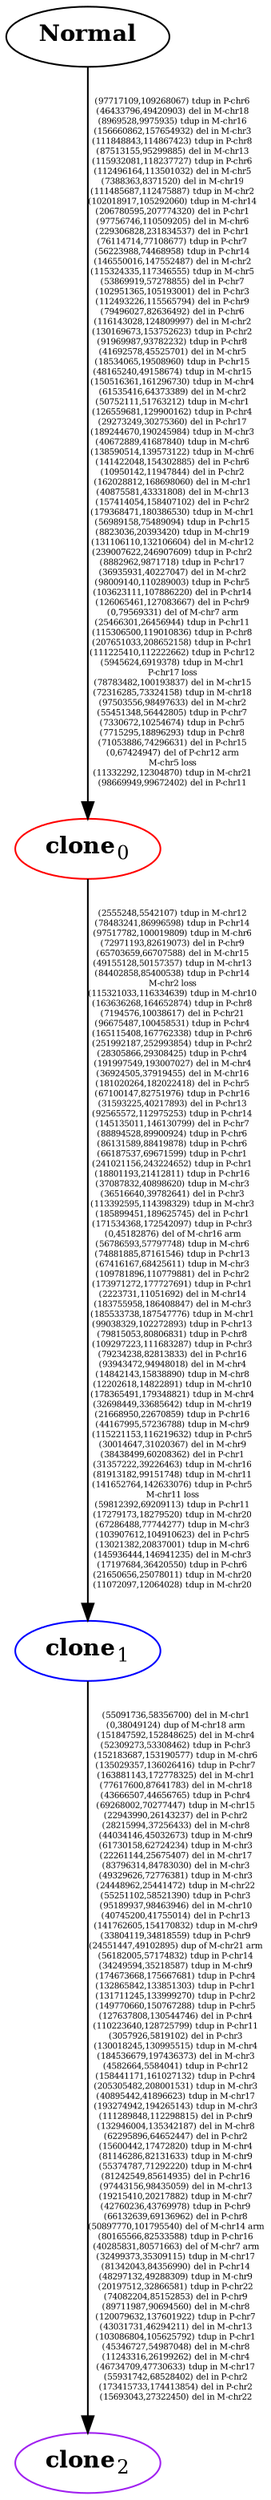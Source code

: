 digraph EvolutionaryCloneTree {
splines=true;
sep="+25,25";
overlap=scalexy;
nodesep=0.6;
	subgraph T {
		N[label=<<B>Normal</B>>,color=black]
		0[label=<<B>clone</B><SUB>0</SUB>>,color=red]
		1[label=<<B>clone</B><SUB>1</SUB>>,color=blue]
		2[label=<<B>clone</B><SUB>2</SUB>>,color=purple]
	{rank = same; 2}
	}
	N -> 0 [label="(97717109,109268067) tdup in P-chr6
(46433796,49420903) del in M-chr18
(8969528,9975935) tdup in M-chr16
(156660862,157654932) del in M-chr3
(111848843,114867423) tdup in P-chr8
(87513155,95299885) del in M-chr13
(115932081,118237727) tdup in P-chr6
(112496164,113501032) del in M-chr5
(7388363,8371520) del in M-chr19
(111485687,112475887) tdup in M-chr2
(102018917,105292060) tdup in M-chr14
(206780595,207774320) del in P-chr1
(97756746,110509205) del in M-chr6
(229306828,231834537) del in P-chr1
(76114714,77108677) tdup in P-chr7
(56223988,74468958) tdup in P-chr14
(146550016,147552487) del in M-chr2
(115324335,117346555) tdup in M-chr5
(53869919,57278855) del in P-chr7
(102951365,105193001) del in P-chr3
(112493226,115565794) del in P-chr9
(79496027,82636492) del in P-chr6
(116143028,124809997) del in M-chr2
(130169673,153752623) tdup in P-chr2
(91969987,93782232) tdup in P-chr8
(41692578,45525701) del in M-chr5
(18534065,19508960) tdup in P-chr15
(48165240,49158674) tdup in M-chr15
(150516361,161296730) tdup in M-chr4
(61535416,64373389) del in M-chr2
(50752111,51763212) tdup in M-chr1
(126559681,129900162) tdup in P-chr4
(29273249,30275360) del in P-chr17
(189244670,190245984) tdup in M-chr3
(40672889,41687840) tdup in M-chr6
(138590514,139573122) tdup in M-chr6
(141422048,154302885) del in P-chr6
(10950142,11947844) del in P-chr2
(162028812,168698060) del in M-chr1
(40875581,43331808) del in M-chr13
(157414054,158407102) del in P-chr2
(179368471,180386530) tdup in M-chr1
(56989158,75489094) tdup in P-chr15
(8823036,20393420) tdup in M-chr19
(131106110,132106604) del in M-chr12
(239007622,246907609) tdup in P-chr2
(8882962,9871718) tdup in P-chr17
(36935931,40227047) del in M-chr2
(98009140,110289003) tdup in P-chr5
(103623111,107886220) del in P-chr14
(126065461,127083667) del in P-chr9
(0,79569331) del of M-chr7 arm
(25466301,26456944) tdup in P-chr11
(115306500,119010836) tdup in P-chr8
(207651033,208652158) tdup in P-chr1
(111225410,112222662) tdup in P-chr12
(5945624,6919378) tdup in M-chr1
P-chr17 loss
(78783482,100193837) del in M-chr15
(72316285,73324158) tdup in M-chr18
(97503556,98497633) del in M-chr2
(55451348,56442805) tdup in P-chr7
(7330672,10254674) tdup in P-chr5
(7715295,18896293) tdup in P-chr8
(71053886,74296631) del in P-chr15
(0,67424947) del of P-chr12 arm
M-chr5 loss
(11332292,12304870) tdup in M-chr21
(98669949,99672402) del in P-chr11", fontsize=5, fixedsize=true]
	0 -> 1 [label="(2555248,5542107) tdup in M-chr12
(78483241,86996598) tdup in P-chr14
(97517782,100019809) tdup in M-chr6
(72971193,82619073) del in P-chr9
(65703659,66707588) del in M-chr15
(49155128,50157357) tdup in M-chr13
(84402858,85400538) tdup in P-chr14
M-chr2 loss
(115321033,116334639) tdup in M-chr10
(163636268,164652874) tdup in P-chr8
(7194576,10038617) del in P-chr21
(96675487,100458531) tdup in P-chr4
(165115408,167762338) tdup in P-chr6
(251992187,252993854) tdup in P-chr2
(28305866,29308425) tdup in P-chr4
(191997549,193007027) del in M-chr4
(36924505,37919455) del in M-chr16
(181020264,182022418) del in P-chr5
(67100147,82751976) tdup in P-chr16
(31593225,40217893) del in P-chr13
(92565572,112975253) tdup in P-chr14
(145135011,146130799) del in P-chr7
(88894528,89900924) tdup in P-chr6
(86131589,88419878) tdup in P-chr6
(66187537,69671599) tdup in P-chr1
(241021156,243224652) tdup in P-chr1
(18801193,21412811) tdup in P-chr16
(37087832,40898620) tdup in M-chr3
(36516640,39782641) del in P-chr3
(113392595,114398329) tdup in M-chr3
(185899451,189625745) del in P-chr1
(171534368,172542097) tdup in P-chr3
(0,45182876) del of M-chr16 arm
(56786593,57797748) tdup in M-chr6
(74881885,87161546) tdup in P-chr13
(67416167,68425611) tdup in M-chr3
(109781896,110779881) del in P-chr2
(173971272,177727691) tdup in P-chr1
(2223731,11051692) del in M-chr14
(183755958,186408847) del in M-chr3
(185533738,187547776) tdup in M-chr1
(99038329,102272893) tdup in P-chr13
(79815053,80806831) tdup in P-chr8
(109297223,111683287) tdup in P-chr3
(79234238,82813833) del in P-chr16
(93943472,94948018) del in M-chr4
(14842143,15838890) tdup in M-chr8
(12202618,14822891) tdup in M-chr10
(178365491,179348821) tdup in M-chr4
(32698449,33685642) tdup in M-chr19
(21668950,22670859) tdup in P-chr16
(44167995,57236788) tdup in M-chr9
(115221153,116219632) tdup in P-chr5
(30014647,31020367) del in M-chr9
(38438499,60208362) del in P-chr1
(31357222,39226463) tdup in M-chr16
(81913182,99151748) tdup in M-chr11
(141652764,142633076) tdup in P-chr5
M-chr11 loss
(59812392,69209113) tdup in P-chr11
(17279173,18279520) tdup in M-chr20
(67286488,77744277) tdup in M-chr3
(103907612,104910623) del in P-chr5
(13021382,20837001) tdup in M-chr6
(145936444,146941235) del in M-chr3
(17197684,36420550) tdup in P-chr6
(21650656,25078011) tdup in M-chr20
(11072097,12064028) tdup in M-chr20", fontsize=5, fixedsize=true]
	1 -> 2 [label="(55091736,58356700) del in M-chr1
(0,38049124) dup of M-chr18 arm
(151847592,152848625) del in M-chr4
(52309273,53308462) tdup in P-chr3
(152183687,153190577) tdup in M-chr6
(135029357,136026416) tdup in P-chr7
(163881143,172778325) del in M-chr1
(77617600,87641783) del in M-chr18
(43666507,44656765) tdup in P-chr4
(69268002,70277447) tdup in M-chr15
(22943990,26143237) del in P-chr2
(28215994,37256433) del in M-chr8
(44034146,45032673) tdup in M-chr9
(61730158,62724234) tdup in M-chr3
(22261144,25675407) del in M-chr17
(83796314,84783030) del in M-chr3
(49329626,72776381) tdup in M-chr3
(24448962,25441472) tdup in M-chr22
(55251102,58521390) tdup in P-chr3
(95189937,98463946) del in M-chr10
(40745200,41755014) del in P-chr13
(141762605,154170832) tdup in M-chr9
(33804119,34818559) tdup in P-chr9
(24551447,49102895) dup of M-chr21 arm
(56182005,57174832) tdup in P-chr14
(34249594,35218587) tdup in M-chr9
(174673668,175667681) tdup in P-chr4
(132865842,133851303) tdup in P-chr1
(131711245,133999270) tdup in P-chr2
(149770660,150767288) tdup in P-chr5
(127637808,130544746) del in P-chr4
(110223640,128725799) tdup in P-chr11
(3057926,5819102) del in P-chr3
(130018245,130995515) tdup in M-chr4
(184536679,197436373) del in M-chr3
(4582664,5584041) tdup in P-chr12
(158441171,161027132) tdup in P-chr4
(205305482,208001531) tdup in M-chr3
(40895442,41896623) tdup in M-chr17
(193274942,194265143) tdup in M-chr3
(111289848,112298815) del in P-chr9
(132946004,135342187) del in M-chr8
(62295896,64652447) del in P-chr2
(15600442,17472820) tdup in M-chr4
(81146286,82131633) tdup in M-chr9
(55374787,71292220) tdup in M-chr4
(81242549,85614935) del in P-chr16
(97443156,98435059) del in M-chr13
(19215410,20217882) tdup in M-chr7
(42760236,43769978) tdup in P-chr9
(66132639,69136962) del in P-chr8
(50897770,101795540) del of M-chr14 arm
(80165566,82533588) tdup in P-chr16
(40285831,80571663) del of M-chr7 arm
(32499373,35309115) tdup in M-chr17
(81342043,84356990) del in P-chr14
(48297132,49288309) tdup in M-chr9
(20197512,32866581) tdup in P-chr22
(74082204,85152853) del in P-chr9
(89711987,90694560) del in M-chr8
(120079632,137601922) tdup in P-chr7
(43031731,46294211) del in M-chr13
(103086804,105625792) tdup in P-chr1
(45346727,54987048) del in M-chr8
(11243316,26199262) del in M-chr4
(46734709,47730633) tdup in M-chr17
(55931742,68528402) del in P-chr2
(173415733,174413854) del in P-chr2
(15693043,27322450) del in M-chr22", fontsize=5, fixedsize=true]
}


